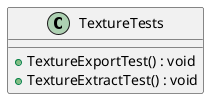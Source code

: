@startuml
class TextureTests {
    + TextureExportTest() : void
    + TextureExtractTest() : void
}
@enduml
